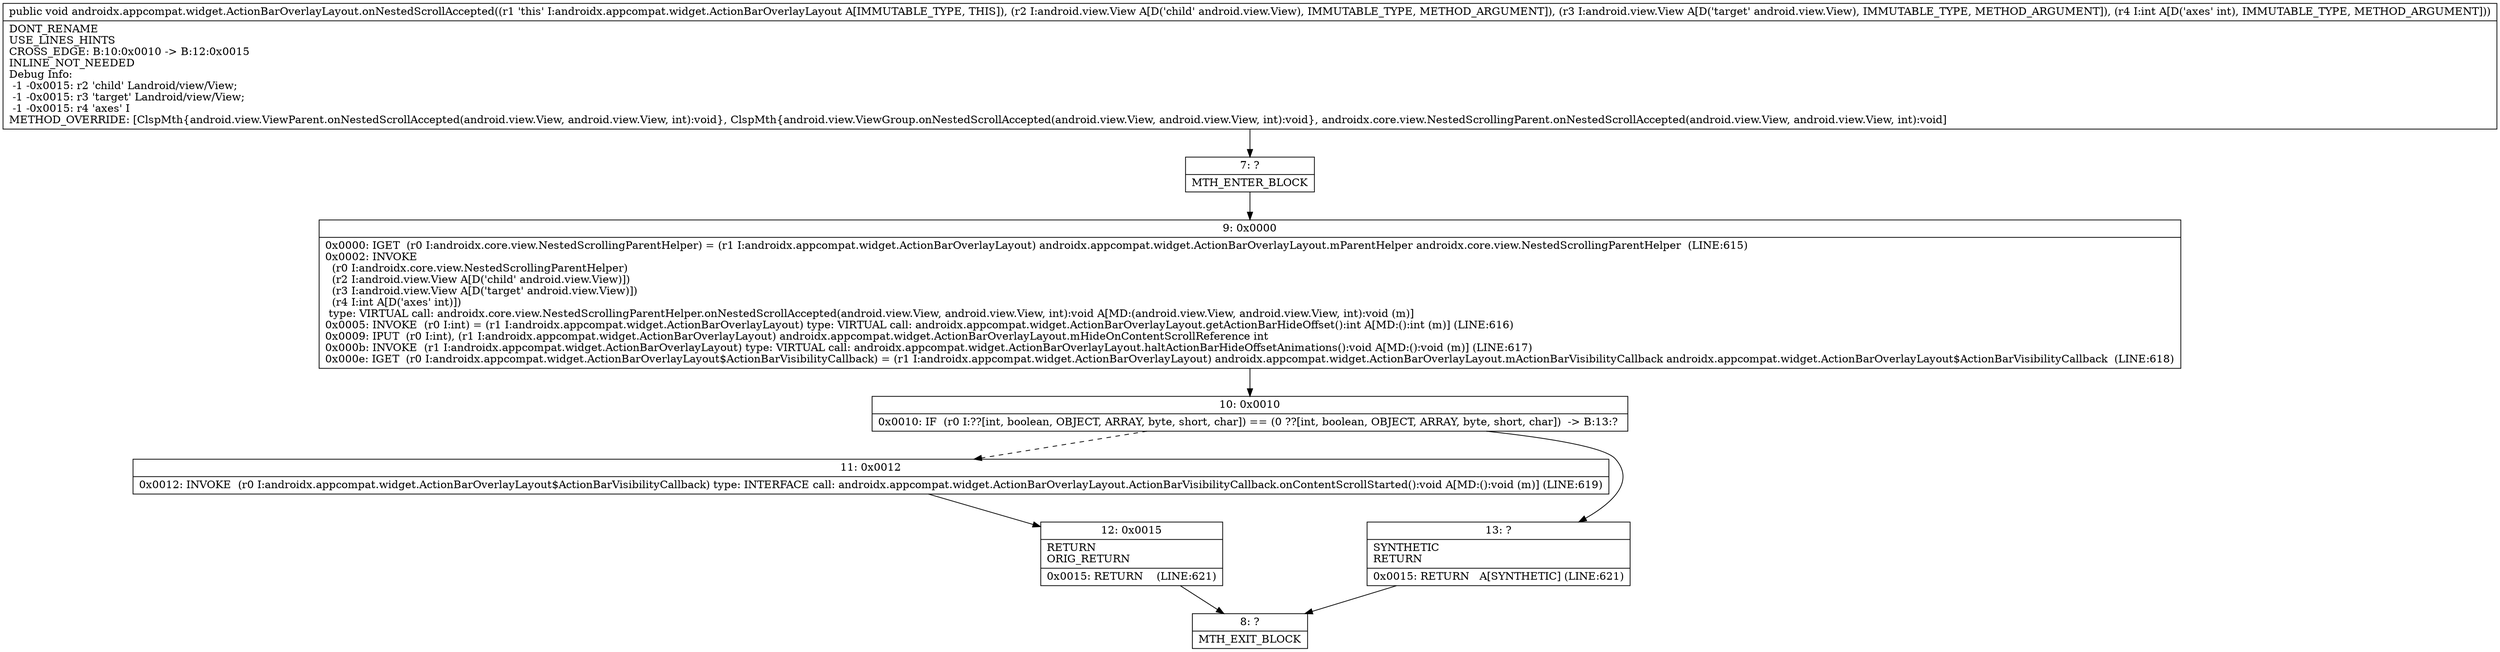 digraph "CFG forandroidx.appcompat.widget.ActionBarOverlayLayout.onNestedScrollAccepted(Landroid\/view\/View;Landroid\/view\/View;I)V" {
Node_7 [shape=record,label="{7\:\ ?|MTH_ENTER_BLOCK\l}"];
Node_9 [shape=record,label="{9\:\ 0x0000|0x0000: IGET  (r0 I:androidx.core.view.NestedScrollingParentHelper) = (r1 I:androidx.appcompat.widget.ActionBarOverlayLayout) androidx.appcompat.widget.ActionBarOverlayLayout.mParentHelper androidx.core.view.NestedScrollingParentHelper  (LINE:615)\l0x0002: INVOKE  \l  (r0 I:androidx.core.view.NestedScrollingParentHelper)\l  (r2 I:android.view.View A[D('child' android.view.View)])\l  (r3 I:android.view.View A[D('target' android.view.View)])\l  (r4 I:int A[D('axes' int)])\l type: VIRTUAL call: androidx.core.view.NestedScrollingParentHelper.onNestedScrollAccepted(android.view.View, android.view.View, int):void A[MD:(android.view.View, android.view.View, int):void (m)]\l0x0005: INVOKE  (r0 I:int) = (r1 I:androidx.appcompat.widget.ActionBarOverlayLayout) type: VIRTUAL call: androidx.appcompat.widget.ActionBarOverlayLayout.getActionBarHideOffset():int A[MD:():int (m)] (LINE:616)\l0x0009: IPUT  (r0 I:int), (r1 I:androidx.appcompat.widget.ActionBarOverlayLayout) androidx.appcompat.widget.ActionBarOverlayLayout.mHideOnContentScrollReference int \l0x000b: INVOKE  (r1 I:androidx.appcompat.widget.ActionBarOverlayLayout) type: VIRTUAL call: androidx.appcompat.widget.ActionBarOverlayLayout.haltActionBarHideOffsetAnimations():void A[MD:():void (m)] (LINE:617)\l0x000e: IGET  (r0 I:androidx.appcompat.widget.ActionBarOverlayLayout$ActionBarVisibilityCallback) = (r1 I:androidx.appcompat.widget.ActionBarOverlayLayout) androidx.appcompat.widget.ActionBarOverlayLayout.mActionBarVisibilityCallback androidx.appcompat.widget.ActionBarOverlayLayout$ActionBarVisibilityCallback  (LINE:618)\l}"];
Node_10 [shape=record,label="{10\:\ 0x0010|0x0010: IF  (r0 I:??[int, boolean, OBJECT, ARRAY, byte, short, char]) == (0 ??[int, boolean, OBJECT, ARRAY, byte, short, char])  \-\> B:13:? \l}"];
Node_11 [shape=record,label="{11\:\ 0x0012|0x0012: INVOKE  (r0 I:androidx.appcompat.widget.ActionBarOverlayLayout$ActionBarVisibilityCallback) type: INTERFACE call: androidx.appcompat.widget.ActionBarOverlayLayout.ActionBarVisibilityCallback.onContentScrollStarted():void A[MD:():void (m)] (LINE:619)\l}"];
Node_12 [shape=record,label="{12\:\ 0x0015|RETURN\lORIG_RETURN\l|0x0015: RETURN    (LINE:621)\l}"];
Node_8 [shape=record,label="{8\:\ ?|MTH_EXIT_BLOCK\l}"];
Node_13 [shape=record,label="{13\:\ ?|SYNTHETIC\lRETURN\l|0x0015: RETURN   A[SYNTHETIC] (LINE:621)\l}"];
MethodNode[shape=record,label="{public void androidx.appcompat.widget.ActionBarOverlayLayout.onNestedScrollAccepted((r1 'this' I:androidx.appcompat.widget.ActionBarOverlayLayout A[IMMUTABLE_TYPE, THIS]), (r2 I:android.view.View A[D('child' android.view.View), IMMUTABLE_TYPE, METHOD_ARGUMENT]), (r3 I:android.view.View A[D('target' android.view.View), IMMUTABLE_TYPE, METHOD_ARGUMENT]), (r4 I:int A[D('axes' int), IMMUTABLE_TYPE, METHOD_ARGUMENT]))  | DONT_RENAME\lUSE_LINES_HINTS\lCROSS_EDGE: B:10:0x0010 \-\> B:12:0x0015\lINLINE_NOT_NEEDED\lDebug Info:\l  \-1 \-0x0015: r2 'child' Landroid\/view\/View;\l  \-1 \-0x0015: r3 'target' Landroid\/view\/View;\l  \-1 \-0x0015: r4 'axes' I\lMETHOD_OVERRIDE: [ClspMth\{android.view.ViewParent.onNestedScrollAccepted(android.view.View, android.view.View, int):void\}, ClspMth\{android.view.ViewGroup.onNestedScrollAccepted(android.view.View, android.view.View, int):void\}, androidx.core.view.NestedScrollingParent.onNestedScrollAccepted(android.view.View, android.view.View, int):void]\l}"];
MethodNode -> Node_7;Node_7 -> Node_9;
Node_9 -> Node_10;
Node_10 -> Node_11[style=dashed];
Node_10 -> Node_13;
Node_11 -> Node_12;
Node_12 -> Node_8;
Node_13 -> Node_8;
}

